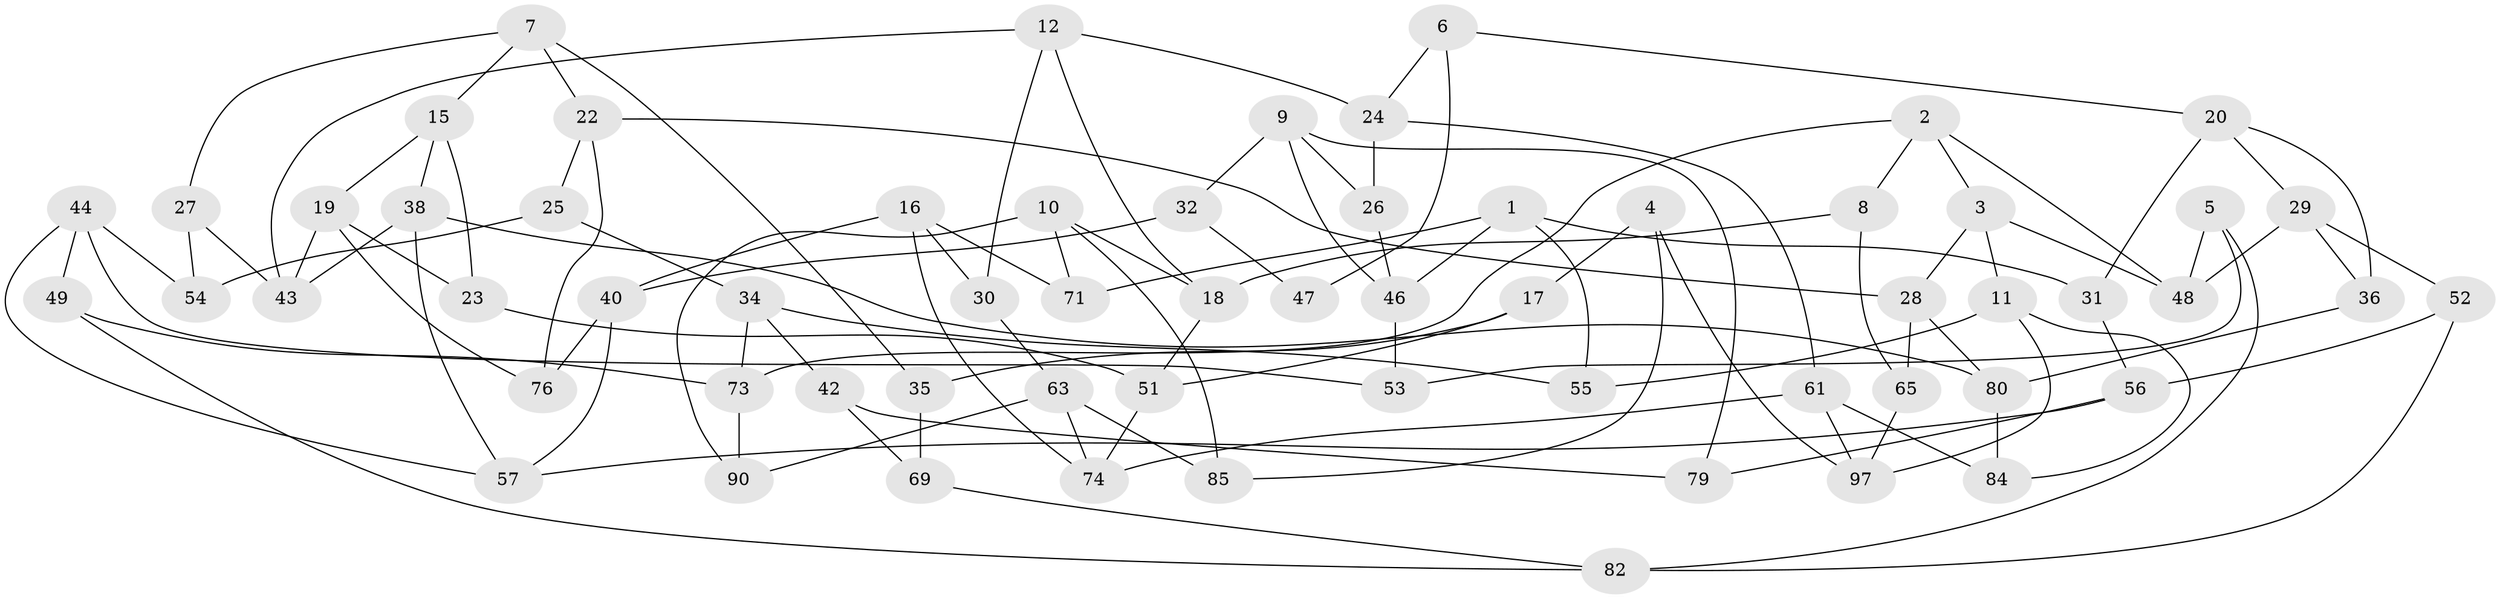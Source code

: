 // original degree distribution, {3: 1.0}
// Generated by graph-tools (version 1.1) at 2025/39/02/21/25 10:39:00]
// undirected, 63 vertices, 111 edges
graph export_dot {
graph [start="1"]
  node [color=gray90,style=filled];
  1 [super="+14"];
  2 [super="+62"];
  3 [super="+81"];
  4;
  5;
  6 [super="+66"];
  7 [super="+93"];
  8;
  9 [super="+45"];
  10 [super="+75"];
  11 [super="+13"];
  12 [super="+21"];
  15 [super="+41"];
  16 [super="+58"];
  17;
  18 [super="+78"];
  19 [super="+60"];
  20 [super="+37"];
  22 [super="+100"];
  23;
  24 [super="+77"];
  25 [super="+88"];
  26;
  27;
  28 [super="+33"];
  29 [super="+72"];
  30;
  31;
  32;
  34 [super="+94"];
  35;
  36;
  38 [super="+39"];
  40 [super="+64"];
  42;
  43 [super="+89"];
  44 [super="+59"];
  46 [super="+67"];
  47;
  48 [super="+50"];
  49;
  51 [super="+83"];
  52;
  53;
  54 [super="+95"];
  55;
  56 [super="+96"];
  57 [super="+86"];
  61 [super="+68"];
  63 [super="+70"];
  65;
  69;
  71;
  73 [super="+87"];
  74 [super="+91"];
  76;
  79;
  80 [super="+92"];
  82 [super="+99"];
  84;
  85;
  90;
  97 [super="+98"];
  1 -- 55;
  1 -- 46;
  1 -- 31;
  1 -- 71;
  2 -- 3;
  2 -- 8;
  2 -- 73;
  2 -- 48;
  3 -- 28;
  3 -- 48;
  3 -- 11;
  4 -- 85;
  4 -- 17;
  4 -- 97;
  5 -- 53;
  5 -- 82;
  5 -- 48;
  6 -- 47 [weight=2];
  6 -- 20;
  6 -- 24;
  7 -- 35;
  7 -- 22;
  7 -- 27;
  7 -- 15;
  8 -- 18;
  8 -- 65;
  9 -- 79;
  9 -- 46;
  9 -- 32;
  9 -- 26;
  10 -- 71;
  10 -- 85;
  10 -- 90;
  10 -- 18;
  11 -- 97;
  11 -- 55;
  11 -- 84;
  12 -- 30;
  12 -- 18;
  12 -- 43;
  12 -- 24;
  15 -- 19;
  15 -- 38;
  15 -- 23;
  16 -- 30;
  16 -- 71;
  16 -- 40;
  16 -- 74;
  17 -- 35;
  17 -- 51;
  18 -- 51;
  19 -- 76;
  19 -- 23;
  19 -- 43;
  20 -- 29;
  20 -- 36;
  20 -- 31;
  22 -- 76;
  22 -- 25;
  22 -- 28;
  23 -- 51;
  24 -- 26;
  24 -- 61;
  25 -- 34;
  25 -- 54 [weight=2];
  26 -- 46;
  27 -- 43;
  27 -- 54;
  28 -- 80;
  28 -- 65;
  29 -- 48;
  29 -- 52;
  29 -- 36;
  30 -- 63;
  31 -- 56;
  32 -- 47;
  32 -- 40;
  34 -- 55;
  34 -- 73;
  34 -- 42;
  35 -- 69;
  36 -- 80;
  38 -- 80;
  38 -- 43;
  38 -- 57;
  40 -- 57;
  40 -- 76;
  42 -- 79;
  42 -- 69;
  44 -- 53;
  44 -- 49;
  44 -- 54;
  44 -- 57;
  46 -- 53;
  49 -- 82;
  49 -- 73;
  51 -- 74;
  52 -- 56;
  52 -- 82;
  56 -- 57;
  56 -- 79;
  61 -- 74;
  61 -- 84;
  61 -- 97;
  63 -- 85;
  63 -- 74;
  63 -- 90;
  65 -- 97;
  69 -- 82;
  73 -- 90;
  80 -- 84;
}
